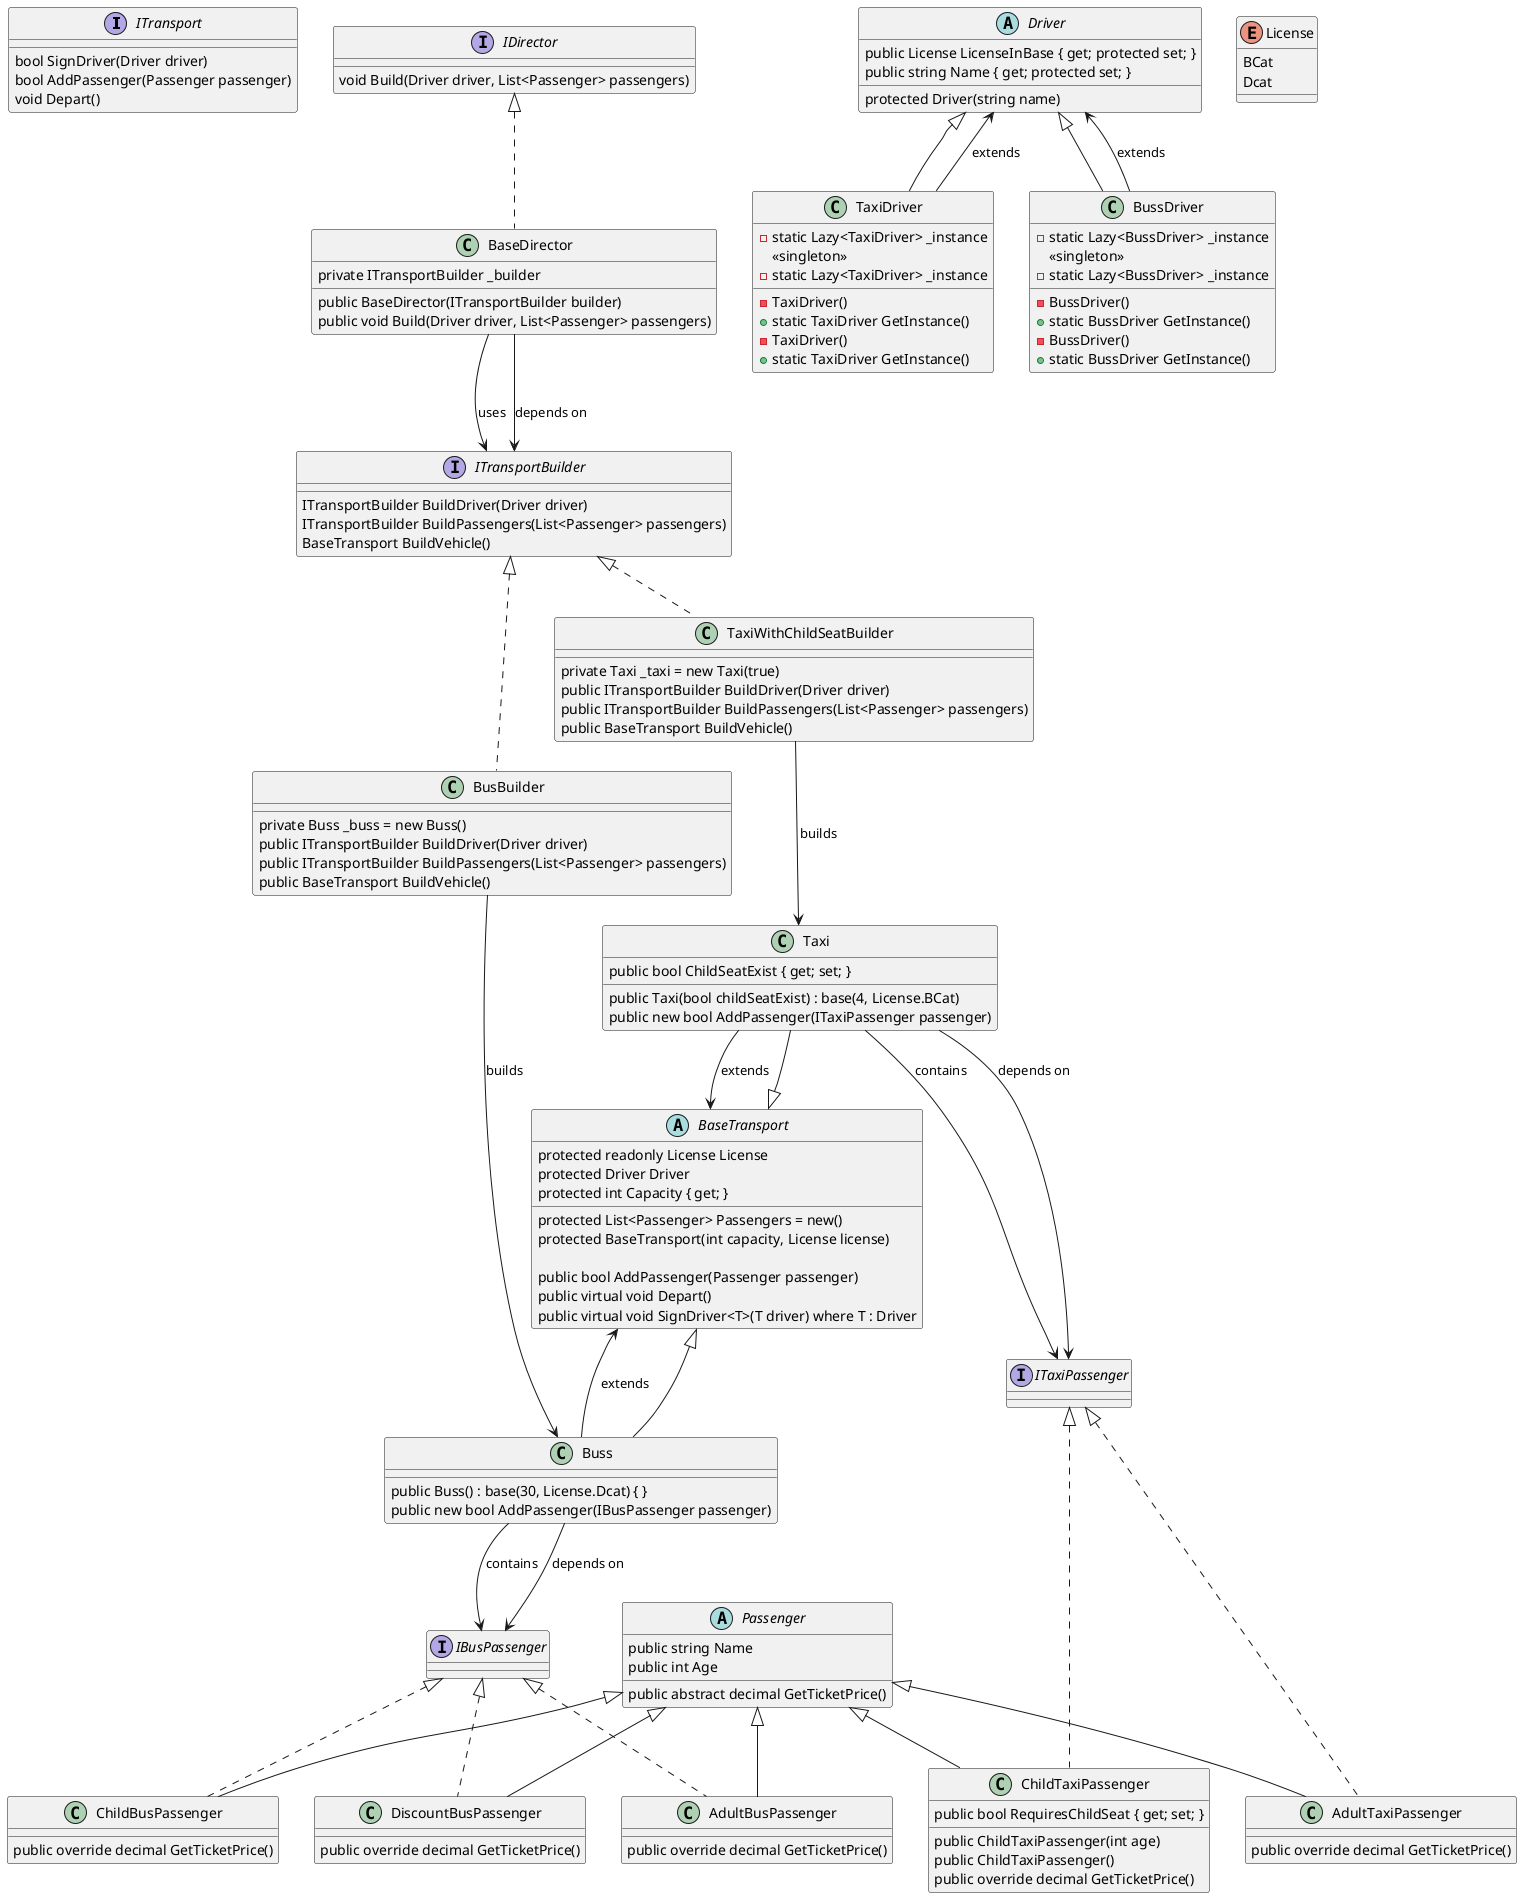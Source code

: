 @startuml
interface ITransport {
    bool SignDriver(Driver driver)
    bool AddPassenger(Passenger passenger)
    void Depart()
}

class Taxi extends BaseTransport {
    public bool ChildSeatExist { get; set; }
    public Taxi(bool childSeatExist) : base(4, License.BCat)
    public new bool AddPassenger(ITaxiPassenger passenger)
}

class Buss extends BaseTransport {
    public Buss() : base(30, License.Dcat) { }
    public new bool AddPassenger(IBusPassenger passenger)
}

abstract class BaseTransport {
    protected readonly License License
    protected Driver Driver
    protected List<Passenger> Passengers = new()
    protected int Capacity { get; }
    
    protected BaseTransport(int capacity, License license)
    
    public bool AddPassenger(Passenger passenger)
    public virtual void Depart()
    public virtual void SignDriver<T>(T driver) where T : Driver
}

abstract class Passenger {
    public string Name
    public int Age
    public abstract decimal GetTicketPrice()
}

interface ITaxiPassenger {}

class ChildTaxiPassenger extends Passenger implements ITaxiPassenger {
    public bool RequiresChildSeat { get; set; }
    
    public ChildTaxiPassenger(int age)
    public ChildTaxiPassenger()
    public override decimal GetTicketPrice()
}

class AdultTaxiPassenger extends Passenger implements ITaxiPassenger {
    public override decimal GetTicketPrice()
}

interface IBusPassenger {}

class DiscountBusPassenger extends Passenger implements IBusPassenger {
    public override decimal GetTicketPrice()
}

class ChildBusPassenger extends Passenger implements IBusPassenger {
    public override decimal GetTicketPrice()
}

class AdultBusPassenger extends Passenger implements IBusPassenger {
    public override decimal GetTicketPrice()
}

abstract class Driver {
    public License LicenseInBase { get; protected set; }
    public string Name { get; protected set; }
    protected Driver(string name)
}

enum License {
    BCat
    Dcat
}

class TaxiDriver extends Driver {
    -static Lazy<TaxiDriver> _instance
    -TaxiDriver()
    +static TaxiDriver GetInstance()
}
TaxiDriver : <<singleton>>
TaxiDriver : -static Lazy<TaxiDriver> _instance
TaxiDriver : -TaxiDriver()
TaxiDriver : +static TaxiDriver GetInstance()

class BussDriver extends Driver {
    -static Lazy<BussDriver> _instance
    -BussDriver()
    +static BussDriver GetInstance()
}
BussDriver : <<singleton>>
BussDriver : -static Lazy<BussDriver> _instance
BussDriver : -BussDriver()
BussDriver : +static BussDriver GetInstance()

interface IDirector {
    void Build(Driver driver, List<Passenger> passengers)
}

class BaseDirector implements IDirector {
    private ITransportBuilder _builder
    public BaseDirector(ITransportBuilder builder)
    public void Build(Driver driver, List<Passenger> passengers)
}

interface ITransportBuilder {
    ITransportBuilder BuildDriver(Driver driver)
    ITransportBuilder BuildPassengers(List<Passenger> passengers)
    BaseTransport BuildVehicle()
}

class BusBuilder implements ITransportBuilder {
    private Buss _buss = new Buss()
    public ITransportBuilder BuildDriver(Driver driver)
    public ITransportBuilder BuildPassengers(List<Passenger> passengers)
    public BaseTransport BuildVehicle()
}

class TaxiWithChildSeatBuilder implements ITransportBuilder {
    private Taxi _taxi = new Taxi(true)
    public ITransportBuilder BuildDriver(Driver driver)
    public ITransportBuilder BuildPassengers(List<Passenger> passengers)
    public BaseTransport BuildVehicle()
}

' --- Связи --- '

Taxi --> ITaxiPassenger : contains
Buss --> IBusPassenger : contains

TaxiDriver --> Driver : extends
BussDriver --> Driver : extends
Taxi --> BaseTransport : extends
Buss --> BaseTransport : extends

Taxi --> ITaxiPassenger : depends on
Buss --> IBusPassenger : depends on

BaseDirector --> ITransportBuilder : uses
BusBuilder --> Buss : builds
TaxiWithChildSeatBuilder --> Taxi : builds
BaseDirector --> ITransportBuilder : depends on

@enduml
